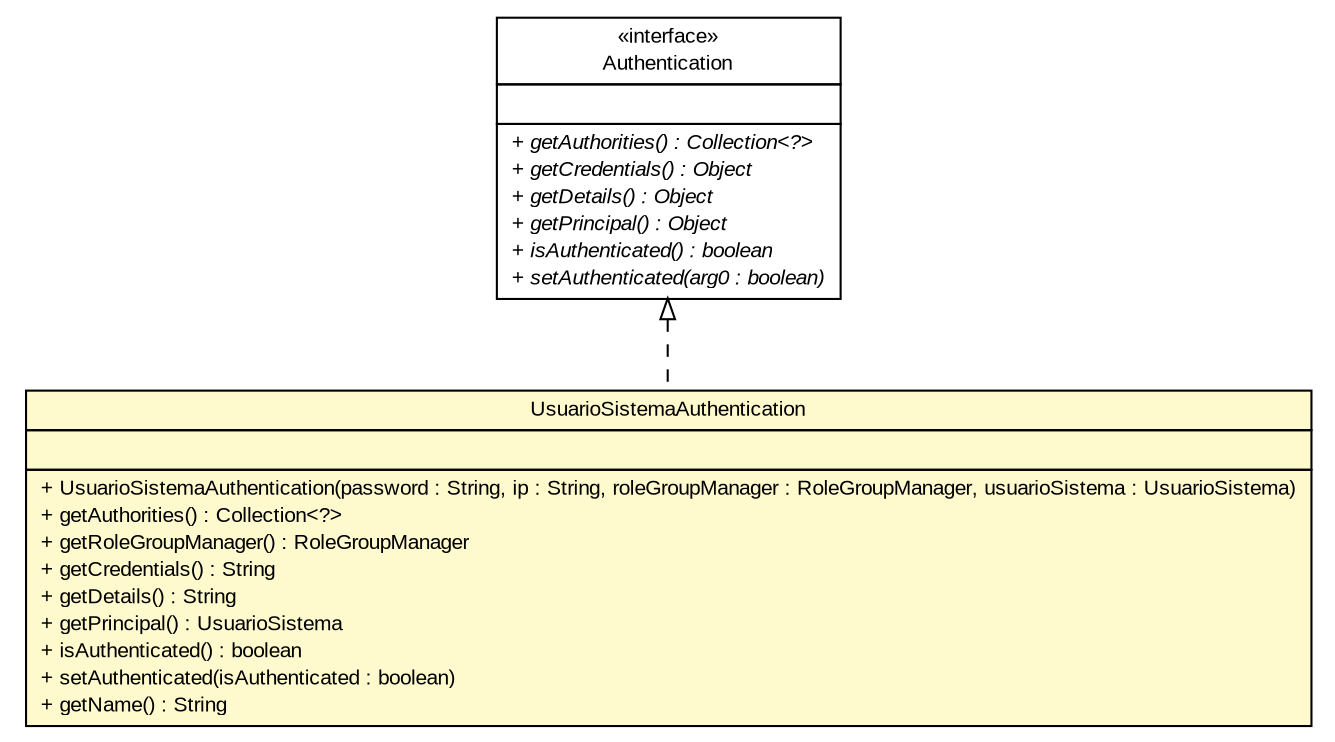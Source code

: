#!/usr/local/bin/dot
#
# Class diagram 
# Generated by UMLGraph version R5_6 (http://www.umlgraph.org/)
#

digraph G {
	edge [fontname="arial",fontsize=10,labelfontname="arial",labelfontsize=10];
	node [fontname="arial",fontsize=10,shape=plaintext];
	nodesep=0.25;
	ranksep=0.5;
	// br.gov.to.sefaz.seg.business.authentication.domain.UsuarioSistemaAuthentication
	c212085 [label=<<table title="br.gov.to.sefaz.seg.business.authentication.domain.UsuarioSistemaAuthentication" border="0" cellborder="1" cellspacing="0" cellpadding="2" port="p" bgcolor="lemonChiffon" href="./UsuarioSistemaAuthentication.html">
		<tr><td><table border="0" cellspacing="0" cellpadding="1">
<tr><td align="center" balign="center"> UsuarioSistemaAuthentication </td></tr>
		</table></td></tr>
		<tr><td><table border="0" cellspacing="0" cellpadding="1">
<tr><td align="left" balign="left">  </td></tr>
		</table></td></tr>
		<tr><td><table border="0" cellspacing="0" cellpadding="1">
<tr><td align="left" balign="left"> + UsuarioSistemaAuthentication(password : String, ip : String, roleGroupManager : RoleGroupManager, usuarioSistema : UsuarioSistema) </td></tr>
<tr><td align="left" balign="left"> + getAuthorities() : Collection&lt;?&gt; </td></tr>
<tr><td align="left" balign="left"> + getRoleGroupManager() : RoleGroupManager </td></tr>
<tr><td align="left" balign="left"> + getCredentials() : String </td></tr>
<tr><td align="left" balign="left"> + getDetails() : String </td></tr>
<tr><td align="left" balign="left"> + getPrincipal() : UsuarioSistema </td></tr>
<tr><td align="left" balign="left"> + isAuthenticated() : boolean </td></tr>
<tr><td align="left" balign="left"> + setAuthenticated(isAuthenticated : boolean) </td></tr>
<tr><td align="left" balign="left"> + getName() : String </td></tr>
		</table></td></tr>
		</table>>, URL="./UsuarioSistemaAuthentication.html", fontname="arial", fontcolor="black", fontsize=10.0];
	//br.gov.to.sefaz.seg.business.authentication.domain.UsuarioSistemaAuthentication implements org.springframework.security.core.Authentication
	c212441:p -> c212085:p [dir=back,arrowtail=empty,style=dashed];
	// org.springframework.security.core.Authentication
	c212441 [label=<<table title="org.springframework.security.core.Authentication" border="0" cellborder="1" cellspacing="0" cellpadding="2" port="p" href="http://java.sun.com/j2se/1.4.2/docs/api/org/springframework/security/core/Authentication.html">
		<tr><td><table border="0" cellspacing="0" cellpadding="1">
<tr><td align="center" balign="center"> &#171;interface&#187; </td></tr>
<tr><td align="center" balign="center"> Authentication </td></tr>
		</table></td></tr>
		<tr><td><table border="0" cellspacing="0" cellpadding="1">
<tr><td align="left" balign="left">  </td></tr>
		</table></td></tr>
		<tr><td><table border="0" cellspacing="0" cellpadding="1">
<tr><td align="left" balign="left"><font face="arial italic" point-size="10.0"> + getAuthorities() : Collection&lt;?&gt; </font></td></tr>
<tr><td align="left" balign="left"><font face="arial italic" point-size="10.0"> + getCredentials() : Object </font></td></tr>
<tr><td align="left" balign="left"><font face="arial italic" point-size="10.0"> + getDetails() : Object </font></td></tr>
<tr><td align="left" balign="left"><font face="arial italic" point-size="10.0"> + getPrincipal() : Object </font></td></tr>
<tr><td align="left" balign="left"><font face="arial italic" point-size="10.0"> + isAuthenticated() : boolean </font></td></tr>
<tr><td align="left" balign="left"><font face="arial italic" point-size="10.0"> + setAuthenticated(arg0 : boolean) </font></td></tr>
		</table></td></tr>
		</table>>, URL="http://java.sun.com/j2se/1.4.2/docs/api/org/springframework/security/core/Authentication.html", fontname="arial", fontcolor="black", fontsize=10.0];
}

